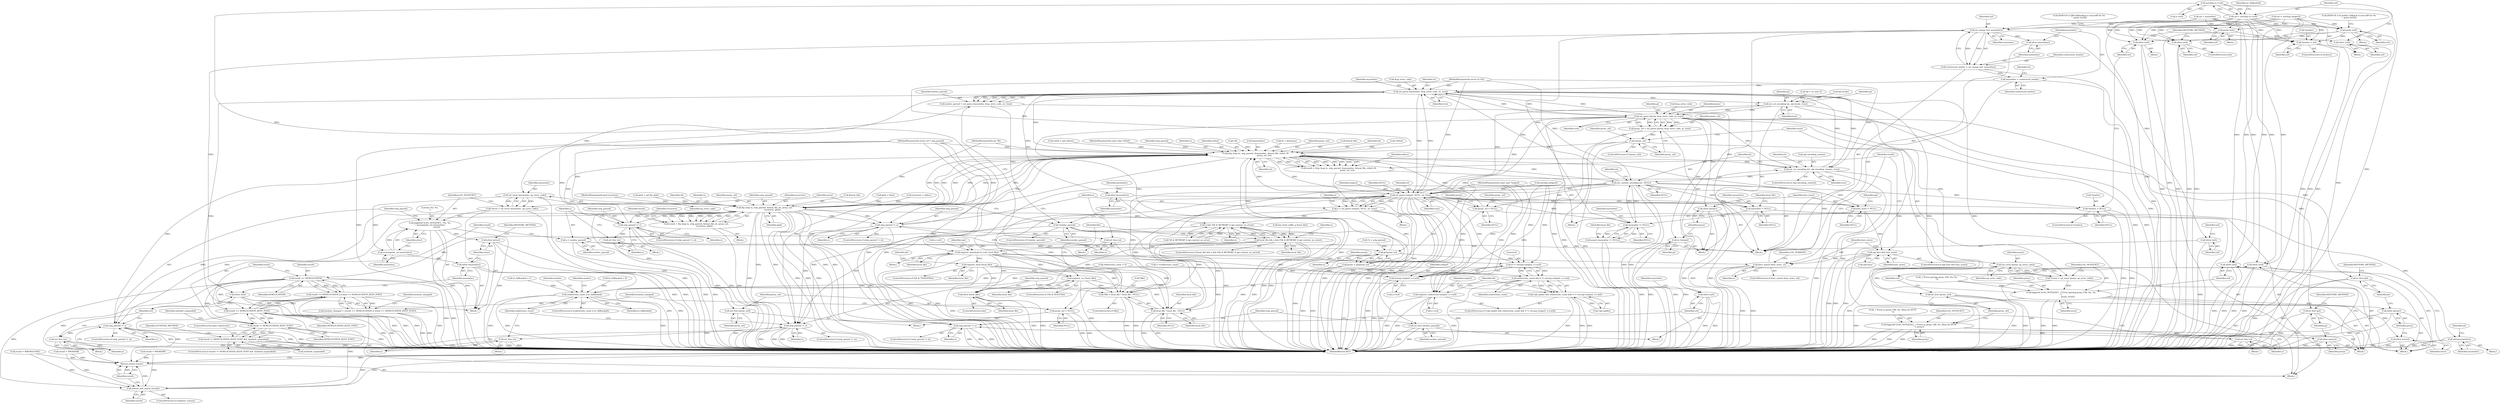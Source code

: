 digraph "0_savannah_e996e322ffd42aaa051602da182d03178d0f13e1_0@API" {
"1000593" [label="(Call,xstrdup (u->url))"];
"1000591" [label="(Call,url = xstrdup (u->url))"];
"1000258" [label="(Call,xfree (url))"];
"1000293" [label="(Call,xfree (url))"];
"1000411" [label="(Call,uri_merge (url, mynewloc))"];
"1000409" [label="(Call,construced_newloc = uri_merge (url, mynewloc))"];
"1000416" [label="(Call,mynewloc = construced_newloc)"];
"1000445" [label="(Call,url_parse (mynewloc, &up_error_code, iri, true))"];
"1000223" [label="(Call,set_uri_encoding (pi, opt.locale, true))"];
"1000236" [label="(Call,url_parse (proxy, &up_error_code, pi, true))"];
"1000234" [label="(Call,proxy_url = url_parse (proxy, &up_error_code, pi, true))"];
"1000243" [label="(Call,!proxy_url)"];
"1000291" [label="(Call,url_free (proxy_url))"];
"1000330" [label="(Call,http_loop (u, orig_parsed, &mynewloc, &local_file, refurl, dt,\n                          proxy_url, iri))"];
"1000328" [label="(Call,result = http_loop (u, orig_parsed, &mynewloc, &local_file, refurl, dt,\n                          proxy_url, iri))"];
"1000361" [label="(Call,ftp_loop (u, orig_parsed, &local_file, dt, proxy_url,\n                         recursive, glob))"];
"1000359" [label="(Call,result = ftp_loop (u, orig_parsed, &local_file, dt, proxy_url,\n                         recursive, glob))"];
"1000392" [label="(Call,result == NEWLOCATION)"];
"1000391" [label="(Call,result == NEWLOCATION || result == NEWLOCATION_KEEP_POST)"];
"1000389" [label="(Call,location_changed = (result == NEWLOCATION || result == NEWLOCATION_KEEP_POST))"];
"1000395" [label="(Call,result == NEWLOCATION_KEEP_POST)"];
"1000540" [label="(Call,result != NEWLOCATION_KEEP_POST)"];
"1000539" [label="(Call,result != NEWLOCATION_KEEP_POST && !method_suspended)"];
"1000707" [label="(Call,inform_exit_status (result))"];
"1000709" [label="(Return,return result;)"];
"1000384" [label="(Call,url_free (proxy_url))"];
"1000468" [label="(Call,orig_parsed != u)"];
"1000472" [label="(Call,url_free (u))"];
"1000508" [label="(Call,orig_parsed != u)"];
"1000512" [label="(Call,url_free (u))"];
"1000529" [label="(Call,orig_parsed != u)"];
"1000533" [label="(Call,url_free (u))"];
"1000568" [label="(Call,orig_parsed != u)"];
"1000572" [label="(Call,url_free (u))"];
"1000673" [label="(Call,orig_parsed != u)"];
"1000677" [label="(Call,url_free (u))"];
"1000610" [label="(Call,u && (*dt & RETROKF || opt.content_on_error))"];
"1000608" [label="(Call,local_file && u && (*dt & RETROKF || opt.content_on_error))"];
"1000621" [label="(Call,register_download (u->url, local_file))"];
"1000634" [label="(Call,0 != strcmp (origurl, u->url))"];
"1000632" [label="(Call,redirection_count && 0 != strcmp (origurl, u->url))"];
"1000627" [label="(Call,!opt.spider && redirection_count && 0 != strcmp (origurl, u->url))"];
"1000680" [label="(Call,redirection_count || iri_fallbacked)"];
"1000636" [label="(Call,strcmp (origurl, u->url))"];
"1000641" [label="(Call,register_redirection (origurl, u->url))"];
"1000651" [label="(Call,register_html (local_file))"];
"1000658" [label="(Call,register_css (local_file))"];
"1000662" [label="(Call,*file = local_file ? local_file : NULL)"];
"1000665" [label="(Call,local_file ? local_file : NULL)"];
"1000670" [label="(Call,xfree (local_file))"];
"1000430" [label="(Call,set_uri_encoding (iri, opt.encoding_remote, true))"];
"1000436" [label="(Call,set_content_encoding (iri, NULL))"];
"1000204" [label="(Call,mynewloc = NULL)"];
"1000404" [label="(Call,mynewloc != NULL)"];
"1000403" [label="(Call,assert (mynewloc != NULL))"];
"1000549" [label="(Call,xfree(mynewloc))"];
"1000209" [label="(Call,proxy_url = NULL)"];
"1000311" [label="(Call,hsts_store = NULL)"];
"1000315" [label="(Call,opt.hsts && hsts_store)"];
"1000322" [label="(Call,hsts_match (hsts_store, u))"];
"1000386" [label="(Call,proxy_url = NULL)"];
"1000576" [label="(Call,url_parse (origurl, NULL, iri, true))"];
"1000574" [label="(Call,u = url_parse (origurl, NULL, iri, true))"];
"1000214" [label="(Call,getproxy (u))"];
"1000212" [label="(Call,proxy = getproxy (u))"];
"1000697" [label="(Call,*newloc = NULL)"];
"1000249" [label="(Call,url_error (proxy, up_error_code))"];
"1000247" [label="(Call,*error = url_error (proxy, up_error_code))"];
"1000252" [label="(Call,logprintf (LOG_NOTQUIET, _(\"Error parsing proxy URL %s: %s.\n\"),\n                     proxy, error))"];
"1000260" [label="(Call,xfree (error))"];
"1000262" [label="(Call,xfree (proxy))"];
"1000264" [label="(Call,iri_free (pi))"];
"1000286" [label="(Call,logprintf (LOG_NOTQUIET, _(\"Error in proxy URL %s: Must be HTTP.\n\"), proxy))"];
"1000295" [label="(Call,xfree (proxy))"];
"1000297" [label="(Call,iri_free (pi))"];
"1000304" [label="(Call,iri_free(pi))"];
"1000306" [label="(Call,xfree (proxy))"];
"1000443" [label="(Call,newloc_parsed = url_parse (mynewloc, &up_error_code, iri, true))"];
"1000452" [label="(Call,!newloc_parsed)"];
"1000505" [label="(Call,url_free (newloc_parsed))"];
"1000535" [label="(Call,u = newloc_parsed)"];
"1000458" [label="(Call,url_error (mynewloc, up_error_code))"];
"1000456" [label="(Call,*error = url_error (mynewloc, up_error_code))"];
"1000461" [label="(Call,logprintf (LOG_NOTQUIET, \"%s: %s.\n\", escnonprint_uri (mynewloc),\n                     error))"];
"1000478" [label="(Call,xfree (error))"];
"1000464" [label="(Call,escnonprint_uri (mynewloc))"];
"1000476" [label="(Call,xfree (mynewloc))"];
"1000482" [label="(Call,xfree (mynewloc))"];
"1000414" [label="(Call,xfree (mynewloc))"];
"1000474" [label="(Call,xfree (url))"];
"1000514" [label="(Call,xfree (url))"];
"1000523" [label="(Call,xfree (url))"];
"1000587" [label="(Call,quote (url))"];
"1000589" [label="(Call,xfree (url))"];
"1000605" [label="(Call,quote (url))"];
"1000686" [label="(Call,*newloc = url)"];
"1000691" [label="(Call,xfree (url))"];
"1000701" [label="(Call,xfree (url))"];
"1000708" [label="(Identifier,result)"];
"1000206" [label="(Identifier,NULL)"];
"1000478" [label="(Call,xfree (error))"];
"1000694" [label="(Block,)"];
"1000386" [label="(Call,proxy_url = NULL)"];
"1000681" [label="(Identifier,redirection_count)"];
"1000430" [label="(Call,set_uri_encoding (iri, opt.encoding_remote, true))"];
"1000275" [label="(Identifier,proxy_url)"];
"1000676" [label="(Block,)"];
"1000256" [label="(Identifier,proxy)"];
"1000304" [label="(Call,iri_free(pi))"];
"1000312" [label="(Identifier,hsts_store)"];
"1000592" [label="(Identifier,url)"];
"1000235" [label="(Identifier,proxy_url)"];
"1000705" [label="(ControlStructure,if (register_status))"];
"1000220" [label="(Call,*pi = iri_new ())"];
"1000313" [label="(Identifier,NULL)"];
"1000567" [label="(ControlStructure,if (orig_parsed != u))"];
"1000652" [label="(Identifier,local_file)"];
"1000528" [label="(ControlStructure,if (orig_parsed != u))"];
"1000660" [label="(ControlStructure,if (file))"];
"1000324" [label="(Identifier,u)"];
"1000266" [label="(Identifier,RESTORE_METHOD)"];
"1000288" [label="(Call,_(\"Error in proxy URL %s: Must be HTTP.\n\"))"];
"1000477" [label="(Identifier,mynewloc)"];
"1000463" [label="(Literal,\"%s: %s.\n\")"];
"1000535" [label="(Call,u = newloc_parsed)"];
"1000214" [label="(Call,getproxy (u))"];
"1000385" [label="(Identifier,proxy_url)"];
"1000218" [label="(Block,)"];
"1000193" [label="(Call,!refurl)"];
"1000432" [label="(Call,opt.encoding_remote)"];
"1000297" [label="(Call,iri_free (pi))"];
"1000519" [label="(Call,result = WRONGCODE)"];
"1000544" [label="(Identifier,method_suspended)"];
"1000204" [label="(Call,mynewloc = NULL)"];
"1000264" [label="(Call,iri_free (pi))"];
"1000314" [label="(ControlStructure,if (opt.hsts && hsts_store))"];
"1000370" [label="(Call,recursive = oldrec)"];
"1000121" [label="(MethodParameterIn,bool recursive)"];
"1000447" [label="(Call,&up_error_code)"];
"1000417" [label="(Identifier,mynewloc)"];
"1000347" [label="(Call,glob = opt.ftp_glob)"];
"1000574" [label="(Call,u = url_parse (origurl, NULL, iri, true))"];
"1000485" [label="(Identifier,mynewloc)"];
"1000291" [label="(Call,url_free (proxy_url))"];
"1000459" [label="(Identifier,mynewloc)"];
"1000122" [label="(MethodParameterIn,struct iri *iri)"];
"1000593" [label="(Call,xstrdup (u->url))"];
"1000328" [label="(Call,result = http_loop (u, orig_parsed, &mynewloc, &local_file, refurl, dt,\n                          proxy_url, iri))"];
"1000695" [label="(ControlStructure,if (newloc))"];
"1000415" [label="(Identifier,mynewloc)"];
"1000195" [label="(Call,refurl = opt.referer)"];
"1000665" [label="(Call,local_file ? local_file : NULL)"];
"1000315" [label="(Call,opt.hsts && hsts_store)"];
"1000262" [label="(Call,xfree (proxy))"];
"1000225" [label="(Call,opt.locale)"];
"1000630" [label="(Identifier,opt)"];
"1000460" [label="(Identifier,up_error_code)"];
"1000267" [label="(Call,result = PROXERR)"];
"1000637" [label="(Identifier,origurl)"];
"1000414" [label="(Call,xfree (mynewloc))"];
"1000247" [label="(Call,*error = url_error (proxy, up_error_code))"];
"1000687" [label="(Call,*newloc)"];
"1000597" [label="(Call,iri_fallbacked = 1)"];
"1000701" [label="(Call,xfree (url))"];
"1000669" [label="(ControlStructure,else)"];
"1000577" [label="(Identifier,origurl)"];
"1000438" [label="(Identifier,NULL)"];
"1000298" [label="(Identifier,pi)"];
"1000588" [label="(Identifier,url)"];
"1000458" [label="(Call,url_error (mynewloc, up_error_code))"];
"1000590" [label="(Identifier,url)"];
"1000294" [label="(Identifier,url)"];
"1000146" [label="(Call,redirection_count = 0)"];
"1000119" [label="(MethodParameterIn,const char *refurl)"];
"1000369" [label="(Identifier,glob)"];
"1000124" [label="(Block,)"];
"1000209" [label="(Call,proxy_url = NULL)"];
"1000594" [label="(Call,u->url)"];
"1000585" [label="(Block,)"];
"1000689" [label="(Identifier,url)"];
"1000295" [label="(Call,xfree (proxy))"];
"1000361" [label="(Call,ftp_loop (u, orig_parsed, &local_file, dt, proxy_url,\n                         recursive, glob))"];
"1000505" [label="(Call,url_free (newloc_parsed))"];
"1000675" [label="(Identifier,u)"];
"1000556" [label="(Identifier,dt)"];
"1000635" [label="(Literal,0)"];
"1000389" [label="(Call,location_changed = (result == NEWLOCATION || result == NEWLOCATION_KEEP_POST))"];
"1000569" [label="(Identifier,orig_parsed)"];
"1000678" [label="(Identifier,u)"];
"1000621" [label="(Call,register_download (u->url, local_file))"];
"1000286" [label="(Call,logprintf (LOG_NOTQUIET, _(\"Error in proxy URL %s: Must be HTTP.\n\"), proxy))"];
"1000332" [label="(Identifier,orig_parsed)"];
"1000568" [label="(Call,orig_parsed != u)"];
"1000543" [label="(Call,!method_suspended)"];
"1000642" [label="(Identifier,origurl)"];
"1000662" [label="(Call,*file = local_file ? local_file : NULL)"];
"1000136" [label="(Call,*u = orig_parsed)"];
"1000400" [label="(Block,)"];
"1000534" [label="(Identifier,u)"];
"1000467" [label="(ControlStructure,if (orig_parsed != u))"];
"1000649" [label="(Identifier,dt)"];
"1000620" [label="(Block,)"];
"1000468" [label="(Call,orig_parsed != u)"];
"1000587" [label="(Call,quote (url))"];
"1000541" [label="(Identifier,result)"];
"1000406" [label="(Identifier,NULL)"];
"1000340" [label="(Identifier,iri)"];
"1000259" [label="(Identifier,url)"];
"1000523" [label="(Call,xfree (url))"];
"1000217" [label="(Identifier,proxy)"];
"1000306" [label="(Call,xfree (proxy))"];
"1000390" [label="(Identifier,location_changed)"];
"1000293" [label="(Call,xfree (url))"];
"1000449" [label="(Identifier,iri)"];
"1000700" [label="(Identifier,NULL)"];
"1000331" [label="(Identifier,u)"];
"1000539" [label="(Call,result != NEWLOCATION_KEEP_POST && !method_suspended)"];
"1000610" [label="(Call,u && (*dt & RETROKF || opt.content_on_error))"];
"1000707" [label="(Call,inform_exit_status (result))"];
"1000497" [label="(Block,)"];
"1000309" [label="(Block,)"];
"1000667" [label="(Identifier,local_file)"];
"1000668" [label="(Identifier,NULL)"];
"1000307" [label="(Identifier,proxy)"];
"1000711" [label="(MethodReturn,RET)"];
"1000248" [label="(Identifier,error)"];
"1000508" [label="(Call,orig_parsed != u)"];
"1000710" [label="(Identifier,result)"];
"1000443" [label="(Call,newloc_parsed = url_parse (mynewloc, &up_error_code, iri, true))"];
"1000337" [label="(Identifier,refurl)"];
"1000392" [label="(Call,result == NEWLOCATION)"];
"1000524" [label="(Identifier,url)"];
"1000409" [label="(Call,construced_newloc = uri_merge (url, mynewloc))"];
"1000598" [label="(Identifier,iri_fallbacked)"];
"1000242" [label="(ControlStructure,if (!proxy_url))"];
"1000366" [label="(Identifier,dt)"];
"1000383" [label="(Block,)"];
"1000703" [label="(Identifier,RESTORE_METHOD)"];
"1000166" [label="(Call,!dt)"];
"1000362" [label="(Identifier,u)"];
"1000685" [label="(Identifier,newloc)"];
"1000252" [label="(Call,logprintf (LOG_NOTQUIET, _(\"Error parsing proxy URL %s: %s.\n\"),\n                     proxy, error))"];
"1000462" [label="(Identifier,LOG_NOTQUIET)"];
"1000509" [label="(Identifier,orig_parsed)"];
"1000240" [label="(Identifier,pi)"];
"1000371" [label="(Identifier,recursive)"];
"1000454" [label="(Block,)"];
"1000622" [label="(Call,u->url)"];
"1000333" [label="(Call,&mynewloc)"];
"1000367" [label="(Identifier,proxy_url)"];
"1000437" [label="(Identifier,iri)"];
"1000661" [label="(Identifier,file)"];
"1000473" [label="(Identifier,u)"];
"1000697" [label="(Call,*newloc = NULL)"];
"1000663" [label="(Call,*file)"];
"1000375" [label="(Call,has_html_suffix_p (local_file))"];
"1000416" [label="(Call,mynewloc = construced_newloc)"];
"1000529" [label="(Call,orig_parsed != u)"];
"1000441" [label="(Identifier,iri)"];
"1000583" [label="(Block,)"];
"1000474" [label="(Call,xfree (url))"];
"1000249" [label="(Call,url_error (proxy, up_error_code))"];
"1000395" [label="(Call,result == NEWLOCATION_KEEP_POST)"];
"1000696" [label="(Identifier,newloc)"];
"1000709" [label="(Return,return result;)"];
"1000116" [label="(MethodParameterIn,const char *origurl)"];
"1000702" [label="(Identifier,url)"];
"1000684" [label="(ControlStructure,if (newloc))"];
"1000359" [label="(Call,result = ftp_loop (u, orig_parsed, &local_file, dt, proxy_url,\n                         recursive, glob))"];
"1000244" [label="(Identifier,proxy_url)"];
"1000329" [label="(Identifier,result)"];
"1000410" [label="(Identifier,construced_newloc)"];
"1000444" [label="(Identifier,newloc_parsed)"];
"1000580" [label="(Identifier,true)"];
"1000627" [label="(Call,!opt.spider && redirection_count && 0 != strcmp (origurl, u->url))"];
"1000480" [label="(Identifier,RESTORE_METHOD)"];
"1000507" [label="(ControlStructure,if (orig_parsed != u))"];
"1000611" [label="(Identifier,u)"];
"1000643" [label="(Call,u->url)"];
"1000472" [label="(Call,url_free (u))"];
"1000677" [label="(Call,url_free (u))"];
"1000605" [label="(Call,quote (url))"];
"1000576" [label="(Call,url_parse (origurl, NULL, iri, true))"];
"1000680" [label="(Call,redirection_count || iri_fallbacked)"];
"1000413" [label="(Identifier,mynewloc)"];
"1000591" [label="(Call,url = xstrdup (u->url))"];
"1000129" [label="(Call,iri_fallbacked = 0)"];
"1000311" [label="(Call,hsts_store = NULL)"];
"1000384" [label="(Call,url_free (proxy_url))"];
"1000396" [label="(Identifier,result)"];
"1000404" [label="(Call,mynewloc != NULL)"];
"1000330" [label="(Call,http_loop (u, orig_parsed, &mynewloc, &local_file, refurl, dt,\n                          proxy_url, iri))"];
"1000236" [label="(Call,url_parse (proxy, &up_error_code, pi, true))"];
"1000540" [label="(Call,result != NEWLOCATION_KEEP_POST)"];
"1000469" [label="(Identifier,orig_parsed)"];
"1000517" [label="(Identifier,mynewloc)"];
"1000431" [label="(Identifier,iri)"];
"1000176" [label="(Call,url = xstrdup (origurl))"];
"1000531" [label="(Identifier,u)"];
"1000679" [label="(ControlStructure,if (redirection_count || iri_fallbacked))"];
"1000412" [label="(Identifier,url)"];
"1000250" [label="(Identifier,proxy)"];
"1000397" [label="(Identifier,NEWLOCATION_KEEP_POST)"];
"1000296" [label="(Identifier,proxy)"];
"1000653" [label="(ControlStructure,if (*dt & TEXTCSS))"];
"1000674" [label="(Identifier,orig_parsed)"];
"1000446" [label="(Identifier,mynewloc)"];
"1000436" [label="(Call,set_content_encoding (iri, NULL))"];
"1000533" [label="(Call,url_free (u))"];
"1000532" [label="(Block,)"];
"1000360" [label="(Identifier,result)"];
"1000391" [label="(Call,result == NEWLOCATION || result == NEWLOCATION_KEEP_POST)"];
"1000538" [label="(ControlStructure,if (result != NEWLOCATION_KEEP_POST && !method_suspended))"];
"1000659" [label="(Identifier,local_file)"];
"1000316" [label="(Call,opt.hsts)"];
"1000641" [label="(Call,register_redirection (origurl, u->url))"];
"1000363" [label="(Identifier,orig_parsed)"];
"1000169" [label="(Call,dt = &dummy)"];
"1000290" [label="(Identifier,proxy)"];
"1000341" [label="(Block,)"];
"1000475" [label="(Identifier,url)"];
"1000261" [label="(Identifier,error)"];
"1000589" [label="(Call,xfree (url))"];
"1000602" [label="(Call,DEBUGP ((\"[Couldn't fallback to non-utf8 for %s\n\", quote (url))))"];
"1000210" [label="(Identifier,proxy_url)"];
"1000399" [label="(Identifier,location_changed)"];
"1000612" [label="(Call,*dt & RETROKF || opt.content_on_error)"];
"1000549" [label="(Call,xfree(mynewloc))"];
"1000672" [label="(ControlStructure,if (orig_parsed != u))"];
"1000321" [label="(ControlStructure,if (hsts_match (hsts_store, u)))"];
"1000393" [label="(Identifier,result)"];
"1000476" [label="(Call,xfree (mynewloc))"];
"1000570" [label="(Identifier,u)"];
"1000426" [label="(ControlStructure,if (opt.encoding_remote))"];
"1000682" [label="(Identifier,iri_fallbacked)"];
"1000530" [label="(Identifier,orig_parsed)"];
"1000323" [label="(Identifier,hsts_store)"];
"1000691" [label="(Call,xfree (url))"];
"1000215" [label="(Identifier,u)"];
"1000411" [label="(Call,uri_merge (url, mynewloc))"];
"1000483" [label="(Identifier,mynewloc)"];
"1000537" [label="(Identifier,newloc_parsed)"];
"1000251" [label="(Identifier,up_error_code)"];
"1000571" [label="(Block,)"];
"1000243" [label="(Call,!proxy_url)"];
"1000339" [label="(Identifier,proxy_url)"];
"1000638" [label="(Call,u->url)"];
"1000368" [label="(Identifier,recursive)"];
"1000636" [label="(Call,strcmp (origurl, u->url))"];
"1000578" [label="(Identifier,NULL)"];
"1000606" [label="(Identifier,url)"];
"1000686" [label="(Call,*newloc = url)"];
"1000253" [label="(Identifier,LOG_NOTQUIET)"];
"1000471" [label="(Block,)"];
"1000285" [label="(Block,)"];
"1000646" [label="(ControlStructure,if (*dt & TEXTHTML))"];
"1000405" [label="(Identifier,mynewloc)"];
"1000238" [label="(Call,&up_error_code)"];
"1000506" [label="(Identifier,newloc_parsed)"];
"1000548" [label="(Block,)"];
"1000526" [label="(Identifier,url)"];
"1000512" [label="(Call,url_free (u))"];
"1000364" [label="(Call,&local_file)"];
"1000633" [label="(Identifier,redirection_count)"];
"1000607" [label="(ControlStructure,if (local_file && u && (*dt & RETROKF || opt.content_on_error)))"];
"1000656" [label="(Identifier,dt)"];
"1000254" [label="(Call,_(\"Error parsing proxy URL %s: %s.\n\"))"];
"1000515" [label="(Identifier,url)"];
"1000575" [label="(Identifier,u)"];
"1000456" [label="(Call,*error = url_error (mynewloc, up_error_code))"];
"1000466" [label="(Identifier,error)"];
"1000514" [label="(Call,xfree (url))"];
"1000257" [label="(Identifier,error)"];
"1000698" [label="(Call,*newloc)"];
"1000228" [label="(Identifier,true)"];
"1000231" [label="(Identifier,pi)"];
"1000628" [label="(Call,!opt.spider)"];
"1000213" [label="(Identifier,proxy)"];
"1000305" [label="(Identifier,pi)"];
"1000292" [label="(Identifier,proxy_url)"];
"1000335" [label="(Call,&local_file)"];
"1000287" [label="(Identifier,LOG_NOTQUIET)"];
"1000470" [label="(Identifier,u)"];
"1000421" [label="(Identifier,iri)"];
"1000603" [label="(Block,)"];
"1000205" [label="(Identifier,mynewloc)"];
"1000208" [label="(Identifier,local_file)"];
"1000584" [label="(Call,DEBUGP ((\"[IRI fallbacking to non-utf8 for %s\n\", quote (url))))"];
"1000536" [label="(Identifier,u)"];
"1000299" [label="(Identifier,RESTORE_METHOD)"];
"1000451" [label="(ControlStructure,if (!newloc_parsed))"];
"1000511" [label="(Block,)"];
"1000450" [label="(Identifier,true)"];
"1000317" [label="(Identifier,opt)"];
"1000492" [label="(Call,++redirection_count)"];
"1000322" [label="(Call,hsts_match (hsts_store, u))"];
"1000510" [label="(Identifier,u)"];
"1000666" [label="(Identifier,local_file)"];
"1000461" [label="(Call,logprintf (LOG_NOTQUIET, \"%s: %s.\n\", escnonprint_uri (mynewloc),\n                     error))"];
"1000300" [label="(Call,result = PROXERR)"];
"1000211" [label="(Identifier,NULL)"];
"1000418" [label="(Identifier,construced_newloc)"];
"1000120" [label="(MethodParameterIn,int *dt)"];
"1000245" [label="(Block,)"];
"1000582" [label="(Identifier,u)"];
"1000513" [label="(Identifier,u)"];
"1000608" [label="(Call,local_file && u && (*dt & RETROKF || opt.content_on_error))"];
"1000265" [label="(Identifier,pi)"];
"1000692" [label="(Identifier,url)"];
"1000464" [label="(Call,escnonprint_uri (mynewloc))"];
"1000457" [label="(Identifier,error)"];
"1000452" [label="(Call,!newloc_parsed)"];
"1000545" [label="(Identifier,SUSPEND_METHOD)"];
"1000258" [label="(Call,xfree (url))"];
"1000344" [label="(Identifier,oldrec)"];
"1000453" [label="(Identifier,newloc_parsed)"];
"1000673" [label="(Call,orig_parsed != u)"];
"1000435" [label="(Identifier,true)"];
"1000319" [label="(Identifier,hsts_store)"];
"1000546" [label="(ControlStructure,goto redirected;)"];
"1000479" [label="(Identifier,error)"];
"1000403" [label="(Call,assert (mynewloc != NULL))"];
"1000408" [label="(Identifier,local_file)"];
"1000263" [label="(Identifier,proxy)"];
"1000260" [label="(Call,xfree (error))"];
"1000223" [label="(Call,set_uri_encoding (pi, opt.locale, true))"];
"1000550" [label="(Identifier,mynewloc)"];
"1000623" [label="(Identifier,u)"];
"1000224" [label="(Identifier,pi)"];
"1000634" [label="(Call,0 != strcmp (origurl, u->url))"];
"1000445" [label="(Call,url_parse (mynewloc, &up_error_code, iri, true))"];
"1000387" [label="(Identifier,proxy_url)"];
"1000609" [label="(Identifier,local_file)"];
"1000651" [label="(Call,register_html (local_file))"];
"1000542" [label="(Identifier,NEWLOCATION_KEEP_POST)"];
"1000690" [label="(ControlStructure,else)"];
"1000465" [label="(Identifier,mynewloc)"];
"1000670" [label="(Call,xfree (local_file))"];
"1000579" [label="(Identifier,iri)"];
"1000561" [label="(Block,)"];
"1000338" [label="(Identifier,dt)"];
"1000237" [label="(Identifier,proxy)"];
"1000212" [label="(Call,proxy = getproxy (u))"];
"1000356" [label="(Call,glob = false)"];
"1000572" [label="(Call,url_free (u))"];
"1000234" [label="(Call,proxy_url = url_parse (proxy, &up_error_code, pi, true))"];
"1000482" [label="(Call,xfree (mynewloc))"];
"1000241" [label="(Identifier,true)"];
"1000658" [label="(Call,register_css (local_file))"];
"1000326" [label="(Identifier,LOG_VERBOSE)"];
"1000625" [label="(Identifier,local_file)"];
"1000388" [label="(Identifier,NULL)"];
"1000394" [label="(Identifier,NEWLOCATION)"];
"1000632" [label="(Call,redirection_count && 0 != strcmp (origurl, u->url))"];
"1000573" [label="(Identifier,u)"];
"1000178" [label="(Call,xstrdup (origurl))"];
"1000671" [label="(Identifier,local_file)"];
"1000115" [label="(MethodParameterIn,struct url * orig_parsed)"];
"1000525" [label="(Call,url = mynewloc)"];
"1000626" [label="(ControlStructure,if (!opt.spider && redirection_count && 0 != strcmp (origurl, u->url)))"];
"1000593" -> "1000591"  [label="AST: "];
"1000593" -> "1000594"  [label="CFG: "];
"1000594" -> "1000593"  [label="AST: "];
"1000591" -> "1000593"  [label="CFG: "];
"1000593" -> "1000711"  [label="DDG: "];
"1000593" -> "1000591"  [label="DDG: "];
"1000593" -> "1000621"  [label="DDG: "];
"1000591" -> "1000583"  [label="AST: "];
"1000592" -> "1000591"  [label="AST: "];
"1000598" -> "1000591"  [label="CFG: "];
"1000591" -> "1000711"  [label="DDG: "];
"1000591" -> "1000258"  [label="DDG: "];
"1000591" -> "1000293"  [label="DDG: "];
"1000591" -> "1000411"  [label="DDG: "];
"1000591" -> "1000587"  [label="DDG: "];
"1000591" -> "1000605"  [label="DDG: "];
"1000591" -> "1000686"  [label="DDG: "];
"1000591" -> "1000691"  [label="DDG: "];
"1000591" -> "1000701"  [label="DDG: "];
"1000258" -> "1000245"  [label="AST: "];
"1000258" -> "1000259"  [label="CFG: "];
"1000259" -> "1000258"  [label="AST: "];
"1000261" -> "1000258"  [label="CFG: "];
"1000258" -> "1000711"  [label="DDG: "];
"1000258" -> "1000711"  [label="DDG: "];
"1000525" -> "1000258"  [label="DDG: "];
"1000176" -> "1000258"  [label="DDG: "];
"1000293" -> "1000285"  [label="AST: "];
"1000293" -> "1000294"  [label="CFG: "];
"1000294" -> "1000293"  [label="AST: "];
"1000296" -> "1000293"  [label="CFG: "];
"1000293" -> "1000711"  [label="DDG: "];
"1000293" -> "1000711"  [label="DDG: "];
"1000525" -> "1000293"  [label="DDG: "];
"1000176" -> "1000293"  [label="DDG: "];
"1000411" -> "1000409"  [label="AST: "];
"1000411" -> "1000413"  [label="CFG: "];
"1000412" -> "1000411"  [label="AST: "];
"1000413" -> "1000411"  [label="AST: "];
"1000409" -> "1000411"  [label="CFG: "];
"1000411" -> "1000409"  [label="DDG: "];
"1000411" -> "1000409"  [label="DDG: "];
"1000525" -> "1000411"  [label="DDG: "];
"1000176" -> "1000411"  [label="DDG: "];
"1000404" -> "1000411"  [label="DDG: "];
"1000411" -> "1000414"  [label="DDG: "];
"1000411" -> "1000474"  [label="DDG: "];
"1000411" -> "1000514"  [label="DDG: "];
"1000411" -> "1000523"  [label="DDG: "];
"1000409" -> "1000400"  [label="AST: "];
"1000410" -> "1000409"  [label="AST: "];
"1000415" -> "1000409"  [label="CFG: "];
"1000409" -> "1000711"  [label="DDG: "];
"1000409" -> "1000416"  [label="DDG: "];
"1000416" -> "1000400"  [label="AST: "];
"1000416" -> "1000418"  [label="CFG: "];
"1000417" -> "1000416"  [label="AST: "];
"1000418" -> "1000416"  [label="AST: "];
"1000421" -> "1000416"  [label="CFG: "];
"1000416" -> "1000711"  [label="DDG: "];
"1000416" -> "1000445"  [label="DDG: "];
"1000445" -> "1000443"  [label="AST: "];
"1000445" -> "1000450"  [label="CFG: "];
"1000446" -> "1000445"  [label="AST: "];
"1000447" -> "1000445"  [label="AST: "];
"1000449" -> "1000445"  [label="AST: "];
"1000450" -> "1000445"  [label="AST: "];
"1000443" -> "1000445"  [label="CFG: "];
"1000445" -> "1000711"  [label="DDG: "];
"1000445" -> "1000711"  [label="DDG: "];
"1000445" -> "1000711"  [label="DDG: "];
"1000445" -> "1000223"  [label="DDG: "];
"1000445" -> "1000236"  [label="DDG: "];
"1000445" -> "1000330"  [label="DDG: "];
"1000445" -> "1000430"  [label="DDG: "];
"1000445" -> "1000443"  [label="DDG: "];
"1000445" -> "1000443"  [label="DDG: "];
"1000445" -> "1000443"  [label="DDG: "];
"1000445" -> "1000443"  [label="DDG: "];
"1000236" -> "1000445"  [label="DDG: "];
"1000236" -> "1000445"  [label="DDG: "];
"1000436" -> "1000445"  [label="DDG: "];
"1000122" -> "1000445"  [label="DDG: "];
"1000576" -> "1000445"  [label="DDG: "];
"1000430" -> "1000445"  [label="DDG: "];
"1000445" -> "1000458"  [label="DDG: "];
"1000445" -> "1000482"  [label="DDG: "];
"1000445" -> "1000576"  [label="DDG: "];
"1000223" -> "1000218"  [label="AST: "];
"1000223" -> "1000228"  [label="CFG: "];
"1000224" -> "1000223"  [label="AST: "];
"1000225" -> "1000223"  [label="AST: "];
"1000228" -> "1000223"  [label="AST: "];
"1000231" -> "1000223"  [label="CFG: "];
"1000223" -> "1000711"  [label="DDG: "];
"1000223" -> "1000711"  [label="DDG: "];
"1000220" -> "1000223"  [label="DDG: "];
"1000576" -> "1000223"  [label="DDG: "];
"1000223" -> "1000236"  [label="DDG: "];
"1000223" -> "1000236"  [label="DDG: "];
"1000236" -> "1000234"  [label="AST: "];
"1000236" -> "1000241"  [label="CFG: "];
"1000237" -> "1000236"  [label="AST: "];
"1000238" -> "1000236"  [label="AST: "];
"1000240" -> "1000236"  [label="AST: "];
"1000241" -> "1000236"  [label="AST: "];
"1000234" -> "1000236"  [label="CFG: "];
"1000236" -> "1000711"  [label="DDG: "];
"1000236" -> "1000711"  [label="DDG: "];
"1000236" -> "1000234"  [label="DDG: "];
"1000236" -> "1000234"  [label="DDG: "];
"1000236" -> "1000234"  [label="DDG: "];
"1000236" -> "1000234"  [label="DDG: "];
"1000212" -> "1000236"  [label="DDG: "];
"1000236" -> "1000249"  [label="DDG: "];
"1000236" -> "1000264"  [label="DDG: "];
"1000236" -> "1000286"  [label="DDG: "];
"1000236" -> "1000297"  [label="DDG: "];
"1000236" -> "1000304"  [label="DDG: "];
"1000236" -> "1000306"  [label="DDG: "];
"1000236" -> "1000430"  [label="DDG: "];
"1000236" -> "1000576"  [label="DDG: "];
"1000234" -> "1000218"  [label="AST: "];
"1000235" -> "1000234"  [label="AST: "];
"1000244" -> "1000234"  [label="CFG: "];
"1000234" -> "1000711"  [label="DDG: "];
"1000234" -> "1000243"  [label="DDG: "];
"1000243" -> "1000242"  [label="AST: "];
"1000243" -> "1000244"  [label="CFG: "];
"1000244" -> "1000243"  [label="AST: "];
"1000248" -> "1000243"  [label="CFG: "];
"1000275" -> "1000243"  [label="CFG: "];
"1000243" -> "1000711"  [label="DDG: "];
"1000243" -> "1000711"  [label="DDG: "];
"1000243" -> "1000291"  [label="DDG: "];
"1000243" -> "1000330"  [label="DDG: "];
"1000291" -> "1000285"  [label="AST: "];
"1000291" -> "1000292"  [label="CFG: "];
"1000292" -> "1000291"  [label="AST: "];
"1000294" -> "1000291"  [label="CFG: "];
"1000291" -> "1000711"  [label="DDG: "];
"1000291" -> "1000711"  [label="DDG: "];
"1000330" -> "1000328"  [label="AST: "];
"1000330" -> "1000340"  [label="CFG: "];
"1000331" -> "1000330"  [label="AST: "];
"1000332" -> "1000330"  [label="AST: "];
"1000333" -> "1000330"  [label="AST: "];
"1000335" -> "1000330"  [label="AST: "];
"1000337" -> "1000330"  [label="AST: "];
"1000338" -> "1000330"  [label="AST: "];
"1000339" -> "1000330"  [label="AST: "];
"1000340" -> "1000330"  [label="AST: "];
"1000328" -> "1000330"  [label="CFG: "];
"1000330" -> "1000711"  [label="DDG: "];
"1000330" -> "1000711"  [label="DDG: "];
"1000330" -> "1000711"  [label="DDG: "];
"1000330" -> "1000328"  [label="DDG: "];
"1000330" -> "1000328"  [label="DDG: "];
"1000330" -> "1000328"  [label="DDG: "];
"1000330" -> "1000328"  [label="DDG: "];
"1000330" -> "1000328"  [label="DDG: "];
"1000330" -> "1000328"  [label="DDG: "];
"1000330" -> "1000328"  [label="DDG: "];
"1000330" -> "1000328"  [label="DDG: "];
"1000322" -> "1000330"  [label="DDG: "];
"1000214" -> "1000330"  [label="DDG: "];
"1000568" -> "1000330"  [label="DDG: "];
"1000529" -> "1000330"  [label="DDG: "];
"1000115" -> "1000330"  [label="DDG: "];
"1000361" -> "1000330"  [label="DDG: "];
"1000361" -> "1000330"  [label="DDG: "];
"1000193" -> "1000330"  [label="DDG: "];
"1000195" -> "1000330"  [label="DDG: "];
"1000119" -> "1000330"  [label="DDG: "];
"1000166" -> "1000330"  [label="DDG: "];
"1000169" -> "1000330"  [label="DDG: "];
"1000120" -> "1000330"  [label="DDG: "];
"1000209" -> "1000330"  [label="DDG: "];
"1000576" -> "1000330"  [label="DDG: "];
"1000122" -> "1000330"  [label="DDG: "];
"1000330" -> "1000361"  [label="DDG: "];
"1000330" -> "1000361"  [label="DDG: "];
"1000330" -> "1000361"  [label="DDG: "];
"1000330" -> "1000361"  [label="DDG: "];
"1000330" -> "1000361"  [label="DDG: "];
"1000330" -> "1000430"  [label="DDG: "];
"1000330" -> "1000436"  [label="DDG: "];
"1000330" -> "1000576"  [label="DDG: "];
"1000328" -> "1000309"  [label="AST: "];
"1000329" -> "1000328"  [label="AST: "];
"1000344" -> "1000328"  [label="CFG: "];
"1000328" -> "1000711"  [label="DDG: "];
"1000361" -> "1000359"  [label="AST: "];
"1000361" -> "1000369"  [label="CFG: "];
"1000362" -> "1000361"  [label="AST: "];
"1000363" -> "1000361"  [label="AST: "];
"1000364" -> "1000361"  [label="AST: "];
"1000366" -> "1000361"  [label="AST: "];
"1000367" -> "1000361"  [label="AST: "];
"1000368" -> "1000361"  [label="AST: "];
"1000369" -> "1000361"  [label="AST: "];
"1000359" -> "1000361"  [label="CFG: "];
"1000361" -> "1000711"  [label="DDG: "];
"1000361" -> "1000711"  [label="DDG: "];
"1000361" -> "1000711"  [label="DDG: "];
"1000361" -> "1000711"  [label="DDG: "];
"1000361" -> "1000359"  [label="DDG: "];
"1000361" -> "1000359"  [label="DDG: "];
"1000361" -> "1000359"  [label="DDG: "];
"1000361" -> "1000359"  [label="DDG: "];
"1000361" -> "1000359"  [label="DDG: "];
"1000361" -> "1000359"  [label="DDG: "];
"1000361" -> "1000359"  [label="DDG: "];
"1000115" -> "1000361"  [label="DDG: "];
"1000120" -> "1000361"  [label="DDG: "];
"1000121" -> "1000361"  [label="DDG: "];
"1000370" -> "1000361"  [label="DDG: "];
"1000356" -> "1000361"  [label="DDG: "];
"1000347" -> "1000361"  [label="DDG: "];
"1000361" -> "1000384"  [label="DDG: "];
"1000361" -> "1000468"  [label="DDG: "];
"1000361" -> "1000468"  [label="DDG: "];
"1000361" -> "1000508"  [label="DDG: "];
"1000361" -> "1000508"  [label="DDG: "];
"1000361" -> "1000529"  [label="DDG: "];
"1000361" -> "1000529"  [label="DDG: "];
"1000361" -> "1000568"  [label="DDG: "];
"1000361" -> "1000568"  [label="DDG: "];
"1000361" -> "1000610"  [label="DDG: "];
"1000361" -> "1000673"  [label="DDG: "];
"1000361" -> "1000673"  [label="DDG: "];
"1000359" -> "1000341"  [label="AST: "];
"1000360" -> "1000359"  [label="AST: "];
"1000371" -> "1000359"  [label="CFG: "];
"1000359" -> "1000711"  [label="DDG: "];
"1000359" -> "1000392"  [label="DDG: "];
"1000392" -> "1000391"  [label="AST: "];
"1000392" -> "1000394"  [label="CFG: "];
"1000393" -> "1000392"  [label="AST: "];
"1000394" -> "1000392"  [label="AST: "];
"1000396" -> "1000392"  [label="CFG: "];
"1000391" -> "1000392"  [label="CFG: "];
"1000392" -> "1000711"  [label="DDG: "];
"1000392" -> "1000711"  [label="DDG: "];
"1000392" -> "1000391"  [label="DDG: "];
"1000392" -> "1000391"  [label="DDG: "];
"1000392" -> "1000395"  [label="DDG: "];
"1000392" -> "1000540"  [label="DDG: "];
"1000392" -> "1000707"  [label="DDG: "];
"1000392" -> "1000709"  [label="DDG: "];
"1000391" -> "1000389"  [label="AST: "];
"1000391" -> "1000395"  [label="CFG: "];
"1000395" -> "1000391"  [label="AST: "];
"1000389" -> "1000391"  [label="CFG: "];
"1000391" -> "1000711"  [label="DDG: "];
"1000391" -> "1000711"  [label="DDG: "];
"1000391" -> "1000389"  [label="DDG: "];
"1000391" -> "1000389"  [label="DDG: "];
"1000395" -> "1000391"  [label="DDG: "];
"1000395" -> "1000391"  [label="DDG: "];
"1000389" -> "1000124"  [label="AST: "];
"1000390" -> "1000389"  [label="AST: "];
"1000399" -> "1000389"  [label="CFG: "];
"1000389" -> "1000711"  [label="DDG: "];
"1000389" -> "1000711"  [label="DDG: "];
"1000395" -> "1000397"  [label="CFG: "];
"1000396" -> "1000395"  [label="AST: "];
"1000397" -> "1000395"  [label="AST: "];
"1000395" -> "1000711"  [label="DDG: "];
"1000395" -> "1000711"  [label="DDG: "];
"1000540" -> "1000395"  [label="DDG: "];
"1000395" -> "1000540"  [label="DDG: "];
"1000395" -> "1000540"  [label="DDG: "];
"1000395" -> "1000707"  [label="DDG: "];
"1000395" -> "1000709"  [label="DDG: "];
"1000540" -> "1000539"  [label="AST: "];
"1000540" -> "1000542"  [label="CFG: "];
"1000541" -> "1000540"  [label="AST: "];
"1000542" -> "1000540"  [label="AST: "];
"1000544" -> "1000540"  [label="CFG: "];
"1000539" -> "1000540"  [label="CFG: "];
"1000540" -> "1000711"  [label="DDG: "];
"1000540" -> "1000539"  [label="DDG: "];
"1000540" -> "1000539"  [label="DDG: "];
"1000539" -> "1000538"  [label="AST: "];
"1000539" -> "1000543"  [label="CFG: "];
"1000543" -> "1000539"  [label="AST: "];
"1000545" -> "1000539"  [label="CFG: "];
"1000546" -> "1000539"  [label="CFG: "];
"1000539" -> "1000711"  [label="DDG: "];
"1000539" -> "1000711"  [label="DDG: "];
"1000539" -> "1000711"  [label="DDG: "];
"1000543" -> "1000539"  [label="DDG: "];
"1000707" -> "1000705"  [label="AST: "];
"1000707" -> "1000708"  [label="CFG: "];
"1000708" -> "1000707"  [label="AST: "];
"1000710" -> "1000707"  [label="CFG: "];
"1000707" -> "1000711"  [label="DDG: "];
"1000707" -> "1000711"  [label="DDG: "];
"1000519" -> "1000707"  [label="DDG: "];
"1000300" -> "1000707"  [label="DDG: "];
"1000267" -> "1000707"  [label="DDG: "];
"1000707" -> "1000709"  [label="DDG: "];
"1000709" -> "1000124"  [label="AST: "];
"1000709" -> "1000710"  [label="CFG: "];
"1000710" -> "1000709"  [label="AST: "];
"1000711" -> "1000709"  [label="CFG: "];
"1000709" -> "1000711"  [label="DDG: "];
"1000710" -> "1000709"  [label="DDG: "];
"1000519" -> "1000709"  [label="DDG: "];
"1000300" -> "1000709"  [label="DDG: "];
"1000267" -> "1000709"  [label="DDG: "];
"1000384" -> "1000383"  [label="AST: "];
"1000384" -> "1000385"  [label="CFG: "];
"1000385" -> "1000384"  [label="AST: "];
"1000387" -> "1000384"  [label="CFG: "];
"1000384" -> "1000711"  [label="DDG: "];
"1000468" -> "1000467"  [label="AST: "];
"1000468" -> "1000470"  [label="CFG: "];
"1000469" -> "1000468"  [label="AST: "];
"1000470" -> "1000468"  [label="AST: "];
"1000473" -> "1000468"  [label="CFG: "];
"1000475" -> "1000468"  [label="CFG: "];
"1000468" -> "1000711"  [label="DDG: "];
"1000468" -> "1000711"  [label="DDG: "];
"1000468" -> "1000711"  [label="DDG: "];
"1000115" -> "1000468"  [label="DDG: "];
"1000468" -> "1000472"  [label="DDG: "];
"1000472" -> "1000471"  [label="AST: "];
"1000472" -> "1000473"  [label="CFG: "];
"1000473" -> "1000472"  [label="AST: "];
"1000475" -> "1000472"  [label="CFG: "];
"1000472" -> "1000711"  [label="DDG: "];
"1000472" -> "1000711"  [label="DDG: "];
"1000508" -> "1000507"  [label="AST: "];
"1000508" -> "1000510"  [label="CFG: "];
"1000509" -> "1000508"  [label="AST: "];
"1000510" -> "1000508"  [label="AST: "];
"1000513" -> "1000508"  [label="CFG: "];
"1000515" -> "1000508"  [label="CFG: "];
"1000508" -> "1000711"  [label="DDG: "];
"1000508" -> "1000711"  [label="DDG: "];
"1000508" -> "1000711"  [label="DDG: "];
"1000115" -> "1000508"  [label="DDG: "];
"1000508" -> "1000512"  [label="DDG: "];
"1000512" -> "1000511"  [label="AST: "];
"1000512" -> "1000513"  [label="CFG: "];
"1000513" -> "1000512"  [label="AST: "];
"1000515" -> "1000512"  [label="CFG: "];
"1000512" -> "1000711"  [label="DDG: "];
"1000512" -> "1000711"  [label="DDG: "];
"1000529" -> "1000528"  [label="AST: "];
"1000529" -> "1000531"  [label="CFG: "];
"1000530" -> "1000529"  [label="AST: "];
"1000531" -> "1000529"  [label="AST: "];
"1000534" -> "1000529"  [label="CFG: "];
"1000536" -> "1000529"  [label="CFG: "];
"1000529" -> "1000711"  [label="DDG: "];
"1000529" -> "1000711"  [label="DDG: "];
"1000115" -> "1000529"  [label="DDG: "];
"1000529" -> "1000533"  [label="DDG: "];
"1000533" -> "1000532"  [label="AST: "];
"1000533" -> "1000534"  [label="CFG: "];
"1000534" -> "1000533"  [label="AST: "];
"1000536" -> "1000533"  [label="CFG: "];
"1000533" -> "1000711"  [label="DDG: "];
"1000568" -> "1000567"  [label="AST: "];
"1000568" -> "1000570"  [label="CFG: "];
"1000569" -> "1000568"  [label="AST: "];
"1000570" -> "1000568"  [label="AST: "];
"1000573" -> "1000568"  [label="CFG: "];
"1000575" -> "1000568"  [label="CFG: "];
"1000568" -> "1000711"  [label="DDG: "];
"1000568" -> "1000711"  [label="DDG: "];
"1000115" -> "1000568"  [label="DDG: "];
"1000568" -> "1000572"  [label="DDG: "];
"1000568" -> "1000673"  [label="DDG: "];
"1000572" -> "1000571"  [label="AST: "];
"1000572" -> "1000573"  [label="CFG: "];
"1000573" -> "1000572"  [label="AST: "];
"1000575" -> "1000572"  [label="CFG: "];
"1000572" -> "1000711"  [label="DDG: "];
"1000673" -> "1000672"  [label="AST: "];
"1000673" -> "1000675"  [label="CFG: "];
"1000674" -> "1000673"  [label="AST: "];
"1000675" -> "1000673"  [label="AST: "];
"1000678" -> "1000673"  [label="CFG: "];
"1000681" -> "1000673"  [label="CFG: "];
"1000673" -> "1000711"  [label="DDG: "];
"1000673" -> "1000711"  [label="DDG: "];
"1000673" -> "1000711"  [label="DDG: "];
"1000115" -> "1000673"  [label="DDG: "];
"1000574" -> "1000673"  [label="DDG: "];
"1000610" -> "1000673"  [label="DDG: "];
"1000673" -> "1000677"  [label="DDG: "];
"1000677" -> "1000676"  [label="AST: "];
"1000677" -> "1000678"  [label="CFG: "];
"1000678" -> "1000677"  [label="AST: "];
"1000681" -> "1000677"  [label="CFG: "];
"1000677" -> "1000711"  [label="DDG: "];
"1000677" -> "1000711"  [label="DDG: "];
"1000610" -> "1000608"  [label="AST: "];
"1000610" -> "1000611"  [label="CFG: "];
"1000610" -> "1000612"  [label="CFG: "];
"1000611" -> "1000610"  [label="AST: "];
"1000612" -> "1000610"  [label="AST: "];
"1000608" -> "1000610"  [label="CFG: "];
"1000610" -> "1000711"  [label="DDG: "];
"1000610" -> "1000608"  [label="DDG: "];
"1000610" -> "1000608"  [label="DDG: "];
"1000574" -> "1000610"  [label="DDG: "];
"1000612" -> "1000610"  [label="DDG: "];
"1000612" -> "1000610"  [label="DDG: "];
"1000608" -> "1000607"  [label="AST: "];
"1000608" -> "1000609"  [label="CFG: "];
"1000609" -> "1000608"  [label="AST: "];
"1000623" -> "1000608"  [label="CFG: "];
"1000661" -> "1000608"  [label="CFG: "];
"1000608" -> "1000711"  [label="DDG: "];
"1000608" -> "1000711"  [label="DDG: "];
"1000375" -> "1000608"  [label="DDG: "];
"1000608" -> "1000621"  [label="DDG: "];
"1000608" -> "1000662"  [label="DDG: "];
"1000608" -> "1000665"  [label="DDG: "];
"1000608" -> "1000670"  [label="DDG: "];
"1000621" -> "1000620"  [label="AST: "];
"1000621" -> "1000625"  [label="CFG: "];
"1000622" -> "1000621"  [label="AST: "];
"1000625" -> "1000621"  [label="AST: "];
"1000630" -> "1000621"  [label="CFG: "];
"1000621" -> "1000711"  [label="DDG: "];
"1000621" -> "1000711"  [label="DDG: "];
"1000621" -> "1000634"  [label="DDG: "];
"1000621" -> "1000636"  [label="DDG: "];
"1000621" -> "1000641"  [label="DDG: "];
"1000621" -> "1000651"  [label="DDG: "];
"1000621" -> "1000658"  [label="DDG: "];
"1000621" -> "1000662"  [label="DDG: "];
"1000621" -> "1000665"  [label="DDG: "];
"1000621" -> "1000670"  [label="DDG: "];
"1000634" -> "1000632"  [label="AST: "];
"1000634" -> "1000636"  [label="CFG: "];
"1000635" -> "1000634"  [label="AST: "];
"1000636" -> "1000634"  [label="AST: "];
"1000632" -> "1000634"  [label="CFG: "];
"1000634" -> "1000711"  [label="DDG: "];
"1000634" -> "1000632"  [label="DDG: "];
"1000634" -> "1000632"  [label="DDG: "];
"1000576" -> "1000634"  [label="DDG: "];
"1000178" -> "1000634"  [label="DDG: "];
"1000116" -> "1000634"  [label="DDG: "];
"1000632" -> "1000627"  [label="AST: "];
"1000632" -> "1000633"  [label="CFG: "];
"1000633" -> "1000632"  [label="AST: "];
"1000627" -> "1000632"  [label="CFG: "];
"1000632" -> "1000711"  [label="DDG: "];
"1000632" -> "1000627"  [label="DDG: "];
"1000632" -> "1000627"  [label="DDG: "];
"1000492" -> "1000632"  [label="DDG: "];
"1000146" -> "1000632"  [label="DDG: "];
"1000632" -> "1000680"  [label="DDG: "];
"1000627" -> "1000626"  [label="AST: "];
"1000627" -> "1000628"  [label="CFG: "];
"1000628" -> "1000627"  [label="AST: "];
"1000642" -> "1000627"  [label="CFG: "];
"1000649" -> "1000627"  [label="CFG: "];
"1000627" -> "1000711"  [label="DDG: "];
"1000627" -> "1000711"  [label="DDG: "];
"1000627" -> "1000711"  [label="DDG: "];
"1000628" -> "1000627"  [label="DDG: "];
"1000680" -> "1000679"  [label="AST: "];
"1000680" -> "1000681"  [label="CFG: "];
"1000680" -> "1000682"  [label="CFG: "];
"1000681" -> "1000680"  [label="AST: "];
"1000682" -> "1000680"  [label="AST: "];
"1000685" -> "1000680"  [label="CFG: "];
"1000696" -> "1000680"  [label="CFG: "];
"1000680" -> "1000711"  [label="DDG: "];
"1000680" -> "1000711"  [label="DDG: "];
"1000680" -> "1000711"  [label="DDG: "];
"1000492" -> "1000680"  [label="DDG: "];
"1000146" -> "1000680"  [label="DDG: "];
"1000129" -> "1000680"  [label="DDG: "];
"1000597" -> "1000680"  [label="DDG: "];
"1000636" -> "1000638"  [label="CFG: "];
"1000637" -> "1000636"  [label="AST: "];
"1000638" -> "1000636"  [label="AST: "];
"1000636" -> "1000711"  [label="DDG: "];
"1000636" -> "1000711"  [label="DDG: "];
"1000576" -> "1000636"  [label="DDG: "];
"1000178" -> "1000636"  [label="DDG: "];
"1000116" -> "1000636"  [label="DDG: "];
"1000641" -> "1000626"  [label="AST: "];
"1000641" -> "1000643"  [label="CFG: "];
"1000642" -> "1000641"  [label="AST: "];
"1000643" -> "1000641"  [label="AST: "];
"1000649" -> "1000641"  [label="CFG: "];
"1000641" -> "1000711"  [label="DDG: "];
"1000641" -> "1000711"  [label="DDG: "];
"1000641" -> "1000711"  [label="DDG: "];
"1000576" -> "1000641"  [label="DDG: "];
"1000178" -> "1000641"  [label="DDG: "];
"1000116" -> "1000641"  [label="DDG: "];
"1000651" -> "1000646"  [label="AST: "];
"1000651" -> "1000652"  [label="CFG: "];
"1000652" -> "1000651"  [label="AST: "];
"1000656" -> "1000651"  [label="CFG: "];
"1000651" -> "1000711"  [label="DDG: "];
"1000651" -> "1000658"  [label="DDG: "];
"1000651" -> "1000662"  [label="DDG: "];
"1000651" -> "1000665"  [label="DDG: "];
"1000651" -> "1000670"  [label="DDG: "];
"1000658" -> "1000653"  [label="AST: "];
"1000658" -> "1000659"  [label="CFG: "];
"1000659" -> "1000658"  [label="AST: "];
"1000661" -> "1000658"  [label="CFG: "];
"1000658" -> "1000711"  [label="DDG: "];
"1000658" -> "1000662"  [label="DDG: "];
"1000658" -> "1000665"  [label="DDG: "];
"1000658" -> "1000670"  [label="DDG: "];
"1000662" -> "1000660"  [label="AST: "];
"1000662" -> "1000665"  [label="CFG: "];
"1000663" -> "1000662"  [label="AST: "];
"1000665" -> "1000662"  [label="AST: "];
"1000674" -> "1000662"  [label="CFG: "];
"1000662" -> "1000711"  [label="DDG: "];
"1000662" -> "1000711"  [label="DDG: "];
"1000576" -> "1000662"  [label="DDG: "];
"1000436" -> "1000662"  [label="DDG: "];
"1000665" -> "1000667"  [label="CFG: "];
"1000665" -> "1000668"  [label="CFG: "];
"1000666" -> "1000665"  [label="AST: "];
"1000667" -> "1000665"  [label="AST: "];
"1000668" -> "1000665"  [label="AST: "];
"1000665" -> "1000711"  [label="DDG: "];
"1000665" -> "1000711"  [label="DDG: "];
"1000576" -> "1000665"  [label="DDG: "];
"1000436" -> "1000665"  [label="DDG: "];
"1000670" -> "1000669"  [label="AST: "];
"1000670" -> "1000671"  [label="CFG: "];
"1000671" -> "1000670"  [label="AST: "];
"1000674" -> "1000670"  [label="CFG: "];
"1000670" -> "1000711"  [label="DDG: "];
"1000670" -> "1000711"  [label="DDG: "];
"1000430" -> "1000426"  [label="AST: "];
"1000430" -> "1000435"  [label="CFG: "];
"1000431" -> "1000430"  [label="AST: "];
"1000432" -> "1000430"  [label="AST: "];
"1000435" -> "1000430"  [label="AST: "];
"1000437" -> "1000430"  [label="CFG: "];
"1000430" -> "1000711"  [label="DDG: "];
"1000430" -> "1000711"  [label="DDG: "];
"1000122" -> "1000430"  [label="DDG: "];
"1000576" -> "1000430"  [label="DDG: "];
"1000430" -> "1000436"  [label="DDG: "];
"1000436" -> "1000400"  [label="AST: "];
"1000436" -> "1000438"  [label="CFG: "];
"1000437" -> "1000436"  [label="AST: "];
"1000438" -> "1000436"  [label="AST: "];
"1000441" -> "1000436"  [label="CFG: "];
"1000436" -> "1000711"  [label="DDG: "];
"1000436" -> "1000711"  [label="DDG: "];
"1000436" -> "1000204"  [label="DDG: "];
"1000436" -> "1000209"  [label="DDG: "];
"1000436" -> "1000311"  [label="DDG: "];
"1000436" -> "1000386"  [label="DDG: "];
"1000436" -> "1000404"  [label="DDG: "];
"1000122" -> "1000436"  [label="DDG: "];
"1000404" -> "1000436"  [label="DDG: "];
"1000436" -> "1000576"  [label="DDG: "];
"1000436" -> "1000697"  [label="DDG: "];
"1000204" -> "1000124"  [label="AST: "];
"1000204" -> "1000206"  [label="CFG: "];
"1000205" -> "1000204"  [label="AST: "];
"1000206" -> "1000204"  [label="AST: "];
"1000208" -> "1000204"  [label="CFG: "];
"1000204" -> "1000711"  [label="DDG: "];
"1000576" -> "1000204"  [label="DDG: "];
"1000204" -> "1000404"  [label="DDG: "];
"1000204" -> "1000549"  [label="DDG: "];
"1000404" -> "1000403"  [label="AST: "];
"1000404" -> "1000406"  [label="CFG: "];
"1000405" -> "1000404"  [label="AST: "];
"1000406" -> "1000404"  [label="AST: "];
"1000403" -> "1000404"  [label="CFG: "];
"1000404" -> "1000403"  [label="DDG: "];
"1000404" -> "1000403"  [label="DDG: "];
"1000576" -> "1000404"  [label="DDG: "];
"1000403" -> "1000400"  [label="AST: "];
"1000408" -> "1000403"  [label="CFG: "];
"1000403" -> "1000711"  [label="DDG: "];
"1000403" -> "1000711"  [label="DDG: "];
"1000549" -> "1000548"  [label="AST: "];
"1000549" -> "1000550"  [label="CFG: "];
"1000550" -> "1000549"  [label="AST: "];
"1000556" -> "1000549"  [label="CFG: "];
"1000549" -> "1000711"  [label="DDG: "];
"1000549" -> "1000711"  [label="DDG: "];
"1000209" -> "1000124"  [label="AST: "];
"1000209" -> "1000211"  [label="CFG: "];
"1000210" -> "1000209"  [label="AST: "];
"1000211" -> "1000209"  [label="AST: "];
"1000213" -> "1000209"  [label="CFG: "];
"1000209" -> "1000711"  [label="DDG: "];
"1000576" -> "1000209"  [label="DDG: "];
"1000311" -> "1000309"  [label="AST: "];
"1000311" -> "1000313"  [label="CFG: "];
"1000312" -> "1000311"  [label="AST: "];
"1000313" -> "1000311"  [label="AST: "];
"1000317" -> "1000311"  [label="CFG: "];
"1000311" -> "1000711"  [label="DDG: "];
"1000576" -> "1000311"  [label="DDG: "];
"1000311" -> "1000315"  [label="DDG: "];
"1000315" -> "1000314"  [label="AST: "];
"1000315" -> "1000316"  [label="CFG: "];
"1000315" -> "1000319"  [label="CFG: "];
"1000316" -> "1000315"  [label="AST: "];
"1000319" -> "1000315"  [label="AST: "];
"1000323" -> "1000315"  [label="CFG: "];
"1000329" -> "1000315"  [label="CFG: "];
"1000315" -> "1000711"  [label="DDG: "];
"1000315" -> "1000711"  [label="DDG: "];
"1000315" -> "1000711"  [label="DDG: "];
"1000315" -> "1000322"  [label="DDG: "];
"1000322" -> "1000321"  [label="AST: "];
"1000322" -> "1000324"  [label="CFG: "];
"1000323" -> "1000322"  [label="AST: "];
"1000324" -> "1000322"  [label="AST: "];
"1000326" -> "1000322"  [label="CFG: "];
"1000329" -> "1000322"  [label="CFG: "];
"1000322" -> "1000711"  [label="DDG: "];
"1000322" -> "1000711"  [label="DDG: "];
"1000214" -> "1000322"  [label="DDG: "];
"1000386" -> "1000383"  [label="AST: "];
"1000386" -> "1000388"  [label="CFG: "];
"1000387" -> "1000386"  [label="AST: "];
"1000388" -> "1000386"  [label="AST: "];
"1000390" -> "1000386"  [label="CFG: "];
"1000386" -> "1000711"  [label="DDG: "];
"1000386" -> "1000711"  [label="DDG: "];
"1000576" -> "1000386"  [label="DDG: "];
"1000576" -> "1000574"  [label="AST: "];
"1000576" -> "1000580"  [label="CFG: "];
"1000577" -> "1000576"  [label="AST: "];
"1000578" -> "1000576"  [label="AST: "];
"1000579" -> "1000576"  [label="AST: "];
"1000580" -> "1000576"  [label="AST: "];
"1000574" -> "1000576"  [label="CFG: "];
"1000576" -> "1000711"  [label="DDG: "];
"1000576" -> "1000711"  [label="DDG: "];
"1000576" -> "1000711"  [label="DDG: "];
"1000576" -> "1000711"  [label="DDG: "];
"1000576" -> "1000574"  [label="DDG: "];
"1000576" -> "1000574"  [label="DDG: "];
"1000576" -> "1000574"  [label="DDG: "];
"1000576" -> "1000574"  [label="DDG: "];
"1000178" -> "1000576"  [label="DDG: "];
"1000116" -> "1000576"  [label="DDG: "];
"1000122" -> "1000576"  [label="DDG: "];
"1000576" -> "1000697"  [label="DDG: "];
"1000574" -> "1000561"  [label="AST: "];
"1000575" -> "1000574"  [label="AST: "];
"1000582" -> "1000574"  [label="CFG: "];
"1000574" -> "1000711"  [label="DDG: "];
"1000574" -> "1000214"  [label="DDG: "];
"1000214" -> "1000212"  [label="AST: "];
"1000214" -> "1000215"  [label="CFG: "];
"1000215" -> "1000214"  [label="AST: "];
"1000212" -> "1000214"  [label="CFG: "];
"1000214" -> "1000711"  [label="DDG: "];
"1000214" -> "1000212"  [label="DDG: "];
"1000535" -> "1000214"  [label="DDG: "];
"1000136" -> "1000214"  [label="DDG: "];
"1000212" -> "1000124"  [label="AST: "];
"1000213" -> "1000212"  [label="AST: "];
"1000217" -> "1000212"  [label="CFG: "];
"1000212" -> "1000711"  [label="DDG: "];
"1000212" -> "1000711"  [label="DDG: "];
"1000697" -> "1000695"  [label="AST: "];
"1000697" -> "1000700"  [label="CFG: "];
"1000698" -> "1000697"  [label="AST: "];
"1000700" -> "1000697"  [label="AST: "];
"1000702" -> "1000697"  [label="CFG: "];
"1000697" -> "1000711"  [label="DDG: "];
"1000697" -> "1000711"  [label="DDG: "];
"1000249" -> "1000247"  [label="AST: "];
"1000249" -> "1000251"  [label="CFG: "];
"1000250" -> "1000249"  [label="AST: "];
"1000251" -> "1000249"  [label="AST: "];
"1000247" -> "1000249"  [label="CFG: "];
"1000249" -> "1000711"  [label="DDG: "];
"1000249" -> "1000247"  [label="DDG: "];
"1000249" -> "1000247"  [label="DDG: "];
"1000249" -> "1000252"  [label="DDG: "];
"1000247" -> "1000245"  [label="AST: "];
"1000248" -> "1000247"  [label="AST: "];
"1000253" -> "1000247"  [label="CFG: "];
"1000247" -> "1000711"  [label="DDG: "];
"1000247" -> "1000252"  [label="DDG: "];
"1000252" -> "1000245"  [label="AST: "];
"1000252" -> "1000257"  [label="CFG: "];
"1000253" -> "1000252"  [label="AST: "];
"1000254" -> "1000252"  [label="AST: "];
"1000256" -> "1000252"  [label="AST: "];
"1000257" -> "1000252"  [label="AST: "];
"1000259" -> "1000252"  [label="CFG: "];
"1000252" -> "1000711"  [label="DDG: "];
"1000252" -> "1000711"  [label="DDG: "];
"1000252" -> "1000711"  [label="DDG: "];
"1000254" -> "1000252"  [label="DDG: "];
"1000252" -> "1000260"  [label="DDG: "];
"1000252" -> "1000262"  [label="DDG: "];
"1000260" -> "1000245"  [label="AST: "];
"1000260" -> "1000261"  [label="CFG: "];
"1000261" -> "1000260"  [label="AST: "];
"1000263" -> "1000260"  [label="CFG: "];
"1000260" -> "1000711"  [label="DDG: "];
"1000260" -> "1000711"  [label="DDG: "];
"1000262" -> "1000245"  [label="AST: "];
"1000262" -> "1000263"  [label="CFG: "];
"1000263" -> "1000262"  [label="AST: "];
"1000265" -> "1000262"  [label="CFG: "];
"1000262" -> "1000711"  [label="DDG: "];
"1000262" -> "1000711"  [label="DDG: "];
"1000264" -> "1000245"  [label="AST: "];
"1000264" -> "1000265"  [label="CFG: "];
"1000265" -> "1000264"  [label="AST: "];
"1000266" -> "1000264"  [label="CFG: "];
"1000264" -> "1000711"  [label="DDG: "];
"1000264" -> "1000711"  [label="DDG: "];
"1000286" -> "1000285"  [label="AST: "];
"1000286" -> "1000290"  [label="CFG: "];
"1000287" -> "1000286"  [label="AST: "];
"1000288" -> "1000286"  [label="AST: "];
"1000290" -> "1000286"  [label="AST: "];
"1000292" -> "1000286"  [label="CFG: "];
"1000286" -> "1000711"  [label="DDG: "];
"1000286" -> "1000711"  [label="DDG: "];
"1000286" -> "1000711"  [label="DDG: "];
"1000288" -> "1000286"  [label="DDG: "];
"1000286" -> "1000295"  [label="DDG: "];
"1000295" -> "1000285"  [label="AST: "];
"1000295" -> "1000296"  [label="CFG: "];
"1000296" -> "1000295"  [label="AST: "];
"1000298" -> "1000295"  [label="CFG: "];
"1000295" -> "1000711"  [label="DDG: "];
"1000295" -> "1000711"  [label="DDG: "];
"1000297" -> "1000285"  [label="AST: "];
"1000297" -> "1000298"  [label="CFG: "];
"1000298" -> "1000297"  [label="AST: "];
"1000299" -> "1000297"  [label="CFG: "];
"1000297" -> "1000711"  [label="DDG: "];
"1000297" -> "1000711"  [label="DDG: "];
"1000304" -> "1000218"  [label="AST: "];
"1000304" -> "1000305"  [label="CFG: "];
"1000305" -> "1000304"  [label="AST: "];
"1000307" -> "1000304"  [label="CFG: "];
"1000304" -> "1000711"  [label="DDG: "];
"1000304" -> "1000711"  [label="DDG: "];
"1000306" -> "1000218"  [label="AST: "];
"1000306" -> "1000307"  [label="CFG: "];
"1000307" -> "1000306"  [label="AST: "];
"1000312" -> "1000306"  [label="CFG: "];
"1000306" -> "1000711"  [label="DDG: "];
"1000306" -> "1000711"  [label="DDG: "];
"1000443" -> "1000400"  [label="AST: "];
"1000444" -> "1000443"  [label="AST: "];
"1000453" -> "1000443"  [label="CFG: "];
"1000443" -> "1000711"  [label="DDG: "];
"1000443" -> "1000452"  [label="DDG: "];
"1000452" -> "1000451"  [label="AST: "];
"1000452" -> "1000453"  [label="CFG: "];
"1000453" -> "1000452"  [label="AST: "];
"1000457" -> "1000452"  [label="CFG: "];
"1000483" -> "1000452"  [label="CFG: "];
"1000452" -> "1000711"  [label="DDG: "];
"1000452" -> "1000711"  [label="DDG: "];
"1000452" -> "1000505"  [label="DDG: "];
"1000452" -> "1000535"  [label="DDG: "];
"1000505" -> "1000497"  [label="AST: "];
"1000505" -> "1000506"  [label="CFG: "];
"1000506" -> "1000505"  [label="AST: "];
"1000509" -> "1000505"  [label="CFG: "];
"1000505" -> "1000711"  [label="DDG: "];
"1000505" -> "1000711"  [label="DDG: "];
"1000535" -> "1000400"  [label="AST: "];
"1000535" -> "1000537"  [label="CFG: "];
"1000536" -> "1000535"  [label="AST: "];
"1000537" -> "1000535"  [label="AST: "];
"1000541" -> "1000535"  [label="CFG: "];
"1000535" -> "1000711"  [label="DDG: "];
"1000458" -> "1000456"  [label="AST: "];
"1000458" -> "1000460"  [label="CFG: "];
"1000459" -> "1000458"  [label="AST: "];
"1000460" -> "1000458"  [label="AST: "];
"1000456" -> "1000458"  [label="CFG: "];
"1000458" -> "1000711"  [label="DDG: "];
"1000458" -> "1000456"  [label="DDG: "];
"1000458" -> "1000456"  [label="DDG: "];
"1000458" -> "1000464"  [label="DDG: "];
"1000456" -> "1000454"  [label="AST: "];
"1000457" -> "1000456"  [label="AST: "];
"1000462" -> "1000456"  [label="CFG: "];
"1000456" -> "1000711"  [label="DDG: "];
"1000456" -> "1000461"  [label="DDG: "];
"1000461" -> "1000454"  [label="AST: "];
"1000461" -> "1000466"  [label="CFG: "];
"1000462" -> "1000461"  [label="AST: "];
"1000463" -> "1000461"  [label="AST: "];
"1000464" -> "1000461"  [label="AST: "];
"1000466" -> "1000461"  [label="AST: "];
"1000469" -> "1000461"  [label="CFG: "];
"1000461" -> "1000711"  [label="DDG: "];
"1000461" -> "1000711"  [label="DDG: "];
"1000461" -> "1000711"  [label="DDG: "];
"1000464" -> "1000461"  [label="DDG: "];
"1000461" -> "1000478"  [label="DDG: "];
"1000478" -> "1000454"  [label="AST: "];
"1000478" -> "1000479"  [label="CFG: "];
"1000479" -> "1000478"  [label="AST: "];
"1000480" -> "1000478"  [label="CFG: "];
"1000478" -> "1000711"  [label="DDG: "];
"1000478" -> "1000711"  [label="DDG: "];
"1000464" -> "1000465"  [label="CFG: "];
"1000465" -> "1000464"  [label="AST: "];
"1000466" -> "1000464"  [label="CFG: "];
"1000464" -> "1000476"  [label="DDG: "];
"1000476" -> "1000454"  [label="AST: "];
"1000476" -> "1000477"  [label="CFG: "];
"1000477" -> "1000476"  [label="AST: "];
"1000479" -> "1000476"  [label="CFG: "];
"1000476" -> "1000711"  [label="DDG: "];
"1000476" -> "1000711"  [label="DDG: "];
"1000482" -> "1000400"  [label="AST: "];
"1000482" -> "1000483"  [label="CFG: "];
"1000483" -> "1000482"  [label="AST: "];
"1000485" -> "1000482"  [label="CFG: "];
"1000482" -> "1000711"  [label="DDG: "];
"1000414" -> "1000400"  [label="AST: "];
"1000414" -> "1000415"  [label="CFG: "];
"1000415" -> "1000414"  [label="AST: "];
"1000417" -> "1000414"  [label="CFG: "];
"1000474" -> "1000454"  [label="AST: "];
"1000474" -> "1000475"  [label="CFG: "];
"1000475" -> "1000474"  [label="AST: "];
"1000477" -> "1000474"  [label="CFG: "];
"1000474" -> "1000711"  [label="DDG: "];
"1000474" -> "1000711"  [label="DDG: "];
"1000514" -> "1000497"  [label="AST: "];
"1000514" -> "1000515"  [label="CFG: "];
"1000515" -> "1000514"  [label="AST: "];
"1000517" -> "1000514"  [label="CFG: "];
"1000514" -> "1000711"  [label="DDG: "];
"1000514" -> "1000711"  [label="DDG: "];
"1000523" -> "1000400"  [label="AST: "];
"1000523" -> "1000524"  [label="CFG: "];
"1000524" -> "1000523"  [label="AST: "];
"1000526" -> "1000523"  [label="CFG: "];
"1000523" -> "1000711"  [label="DDG: "];
"1000587" -> "1000585"  [label="AST: "];
"1000587" -> "1000588"  [label="CFG: "];
"1000588" -> "1000587"  [label="AST: "];
"1000584" -> "1000587"  [label="CFG: "];
"1000587" -> "1000711"  [label="DDG: "];
"1000525" -> "1000587"  [label="DDG: "];
"1000176" -> "1000587"  [label="DDG: "];
"1000587" -> "1000589"  [label="DDG: "];
"1000589" -> "1000583"  [label="AST: "];
"1000589" -> "1000590"  [label="CFG: "];
"1000590" -> "1000589"  [label="AST: "];
"1000592" -> "1000589"  [label="CFG: "];
"1000589" -> "1000711"  [label="DDG: "];
"1000605" -> "1000603"  [label="AST: "];
"1000605" -> "1000606"  [label="CFG: "];
"1000606" -> "1000605"  [label="AST: "];
"1000602" -> "1000605"  [label="CFG: "];
"1000605" -> "1000711"  [label="DDG: "];
"1000525" -> "1000605"  [label="DDG: "];
"1000176" -> "1000605"  [label="DDG: "];
"1000605" -> "1000686"  [label="DDG: "];
"1000605" -> "1000691"  [label="DDG: "];
"1000605" -> "1000701"  [label="DDG: "];
"1000686" -> "1000684"  [label="AST: "];
"1000686" -> "1000689"  [label="CFG: "];
"1000687" -> "1000686"  [label="AST: "];
"1000689" -> "1000686"  [label="AST: "];
"1000703" -> "1000686"  [label="CFG: "];
"1000686" -> "1000711"  [label="DDG: "];
"1000686" -> "1000711"  [label="DDG: "];
"1000525" -> "1000686"  [label="DDG: "];
"1000176" -> "1000686"  [label="DDG: "];
"1000691" -> "1000690"  [label="AST: "];
"1000691" -> "1000692"  [label="CFG: "];
"1000692" -> "1000691"  [label="AST: "];
"1000703" -> "1000691"  [label="CFG: "];
"1000691" -> "1000711"  [label="DDG: "];
"1000691" -> "1000711"  [label="DDG: "];
"1000525" -> "1000691"  [label="DDG: "];
"1000176" -> "1000691"  [label="DDG: "];
"1000701" -> "1000694"  [label="AST: "];
"1000701" -> "1000702"  [label="CFG: "];
"1000702" -> "1000701"  [label="AST: "];
"1000703" -> "1000701"  [label="CFG: "];
"1000701" -> "1000711"  [label="DDG: "];
"1000701" -> "1000711"  [label="DDG: "];
"1000525" -> "1000701"  [label="DDG: "];
"1000176" -> "1000701"  [label="DDG: "];
}
